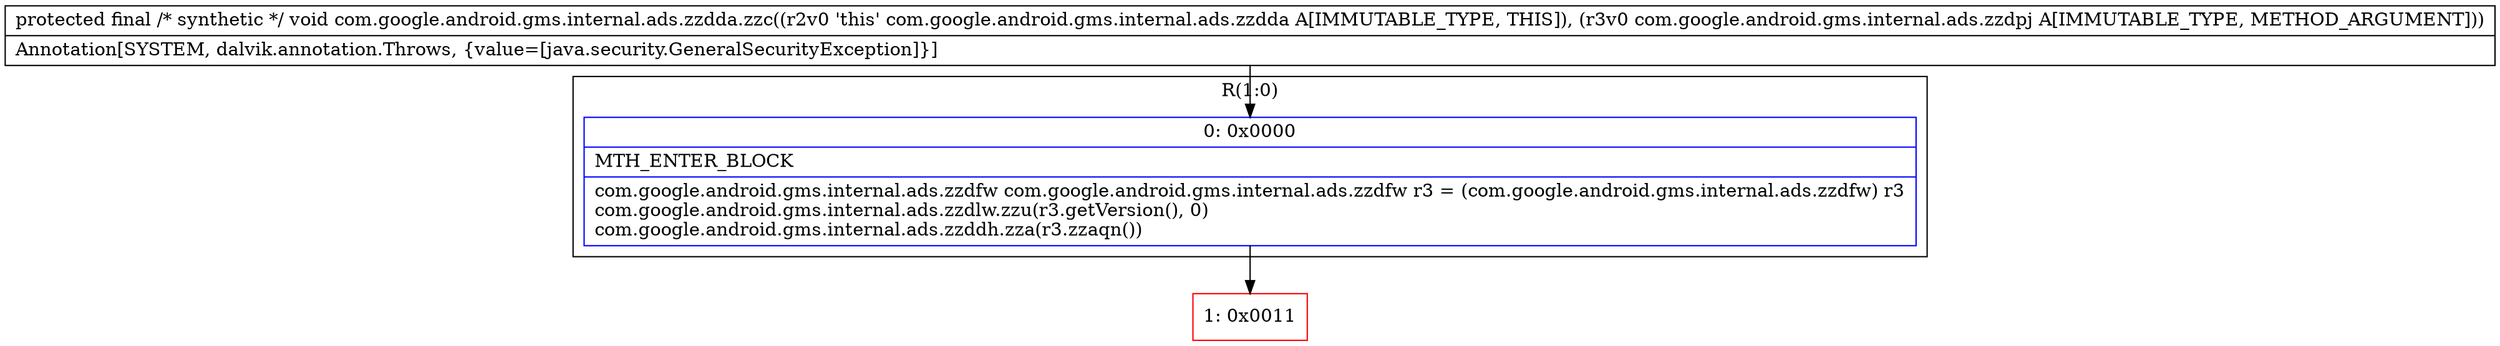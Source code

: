 digraph "CFG forcom.google.android.gms.internal.ads.zzdda.zzc(Lcom\/google\/android\/gms\/internal\/ads\/zzdpj;)V" {
subgraph cluster_Region_1041210675 {
label = "R(1:0)";
node [shape=record,color=blue];
Node_0 [shape=record,label="{0\:\ 0x0000|MTH_ENTER_BLOCK\l|com.google.android.gms.internal.ads.zzdfw com.google.android.gms.internal.ads.zzdfw r3 = (com.google.android.gms.internal.ads.zzdfw) r3\lcom.google.android.gms.internal.ads.zzdlw.zzu(r3.getVersion(), 0)\lcom.google.android.gms.internal.ads.zzddh.zza(r3.zzaqn())\l}"];
}
Node_1 [shape=record,color=red,label="{1\:\ 0x0011}"];
MethodNode[shape=record,label="{protected final \/* synthetic *\/ void com.google.android.gms.internal.ads.zzdda.zzc((r2v0 'this' com.google.android.gms.internal.ads.zzdda A[IMMUTABLE_TYPE, THIS]), (r3v0 com.google.android.gms.internal.ads.zzdpj A[IMMUTABLE_TYPE, METHOD_ARGUMENT]))  | Annotation[SYSTEM, dalvik.annotation.Throws, \{value=[java.security.GeneralSecurityException]\}]\l}"];
MethodNode -> Node_0;
Node_0 -> Node_1;
}

